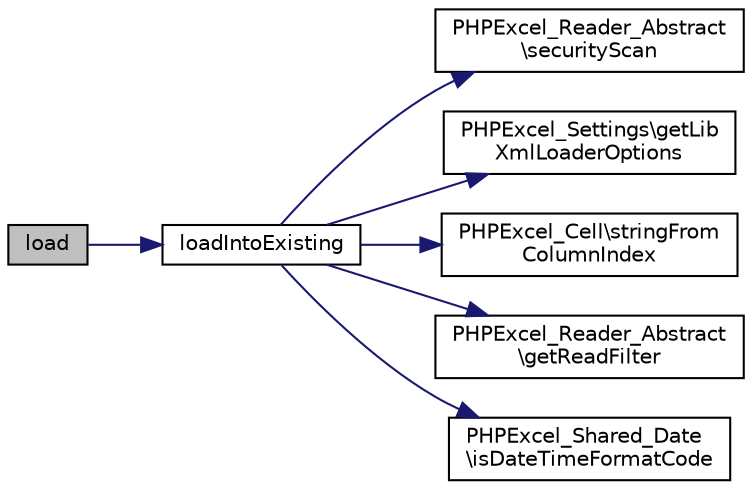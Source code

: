 digraph "load"
{
  edge [fontname="Helvetica",fontsize="10",labelfontname="Helvetica",labelfontsize="10"];
  node [fontname="Helvetica",fontsize="10",shape=record];
  rankdir="LR";
  Node16 [label="load",height=0.2,width=0.4,color="black", fillcolor="grey75", style="filled", fontcolor="black"];
  Node16 -> Node17 [color="midnightblue",fontsize="10",style="solid",fontname="Helvetica"];
  Node17 [label="loadIntoExisting",height=0.2,width=0.4,color="black", fillcolor="white", style="filled",URL="$class_p_h_p_excel___reader___gnumeric.html#af6c531fcaf9c3c83abf91d6ac048b186"];
  Node17 -> Node18 [color="midnightblue",fontsize="10",style="solid",fontname="Helvetica"];
  Node18 [label="PHPExcel_Reader_Abstract\l\\securityScan",height=0.2,width=0.4,color="black", fillcolor="white", style="filled",URL="$class_p_h_p_excel___reader___abstract.html#aa67490da9755835fd16df194cab68d0b"];
  Node17 -> Node19 [color="midnightblue",fontsize="10",style="solid",fontname="Helvetica"];
  Node19 [label="PHPExcel_Settings\\getLib\lXmlLoaderOptions",height=0.2,width=0.4,color="black", fillcolor="white", style="filled",URL="$class_p_h_p_excel___settings.html#aab0e46bef6b830bdb82228d72c349c9a"];
  Node17 -> Node20 [color="midnightblue",fontsize="10",style="solid",fontname="Helvetica"];
  Node20 [label="PHPExcel_Cell\\stringFrom\lColumnIndex",height=0.2,width=0.4,color="black", fillcolor="white", style="filled",URL="$class_p_h_p_excel___cell.html#ab5501b4cf2f8cd0af389ad4096fb9387"];
  Node17 -> Node21 [color="midnightblue",fontsize="10",style="solid",fontname="Helvetica"];
  Node21 [label="PHPExcel_Reader_Abstract\l\\getReadFilter",height=0.2,width=0.4,color="black", fillcolor="white", style="filled",URL="$class_p_h_p_excel___reader___abstract.html#abe90e2c64af2e5fbcd07da932986b785"];
  Node17 -> Node22 [color="midnightblue",fontsize="10",style="solid",fontname="Helvetica"];
  Node22 [label="PHPExcel_Shared_Date\l\\isDateTimeFormatCode",height=0.2,width=0.4,color="black", fillcolor="white", style="filled",URL="$class_p_h_p_excel___shared___date.html#a978e89e27c6f4bdc2e817cc2566779a7"];
}
